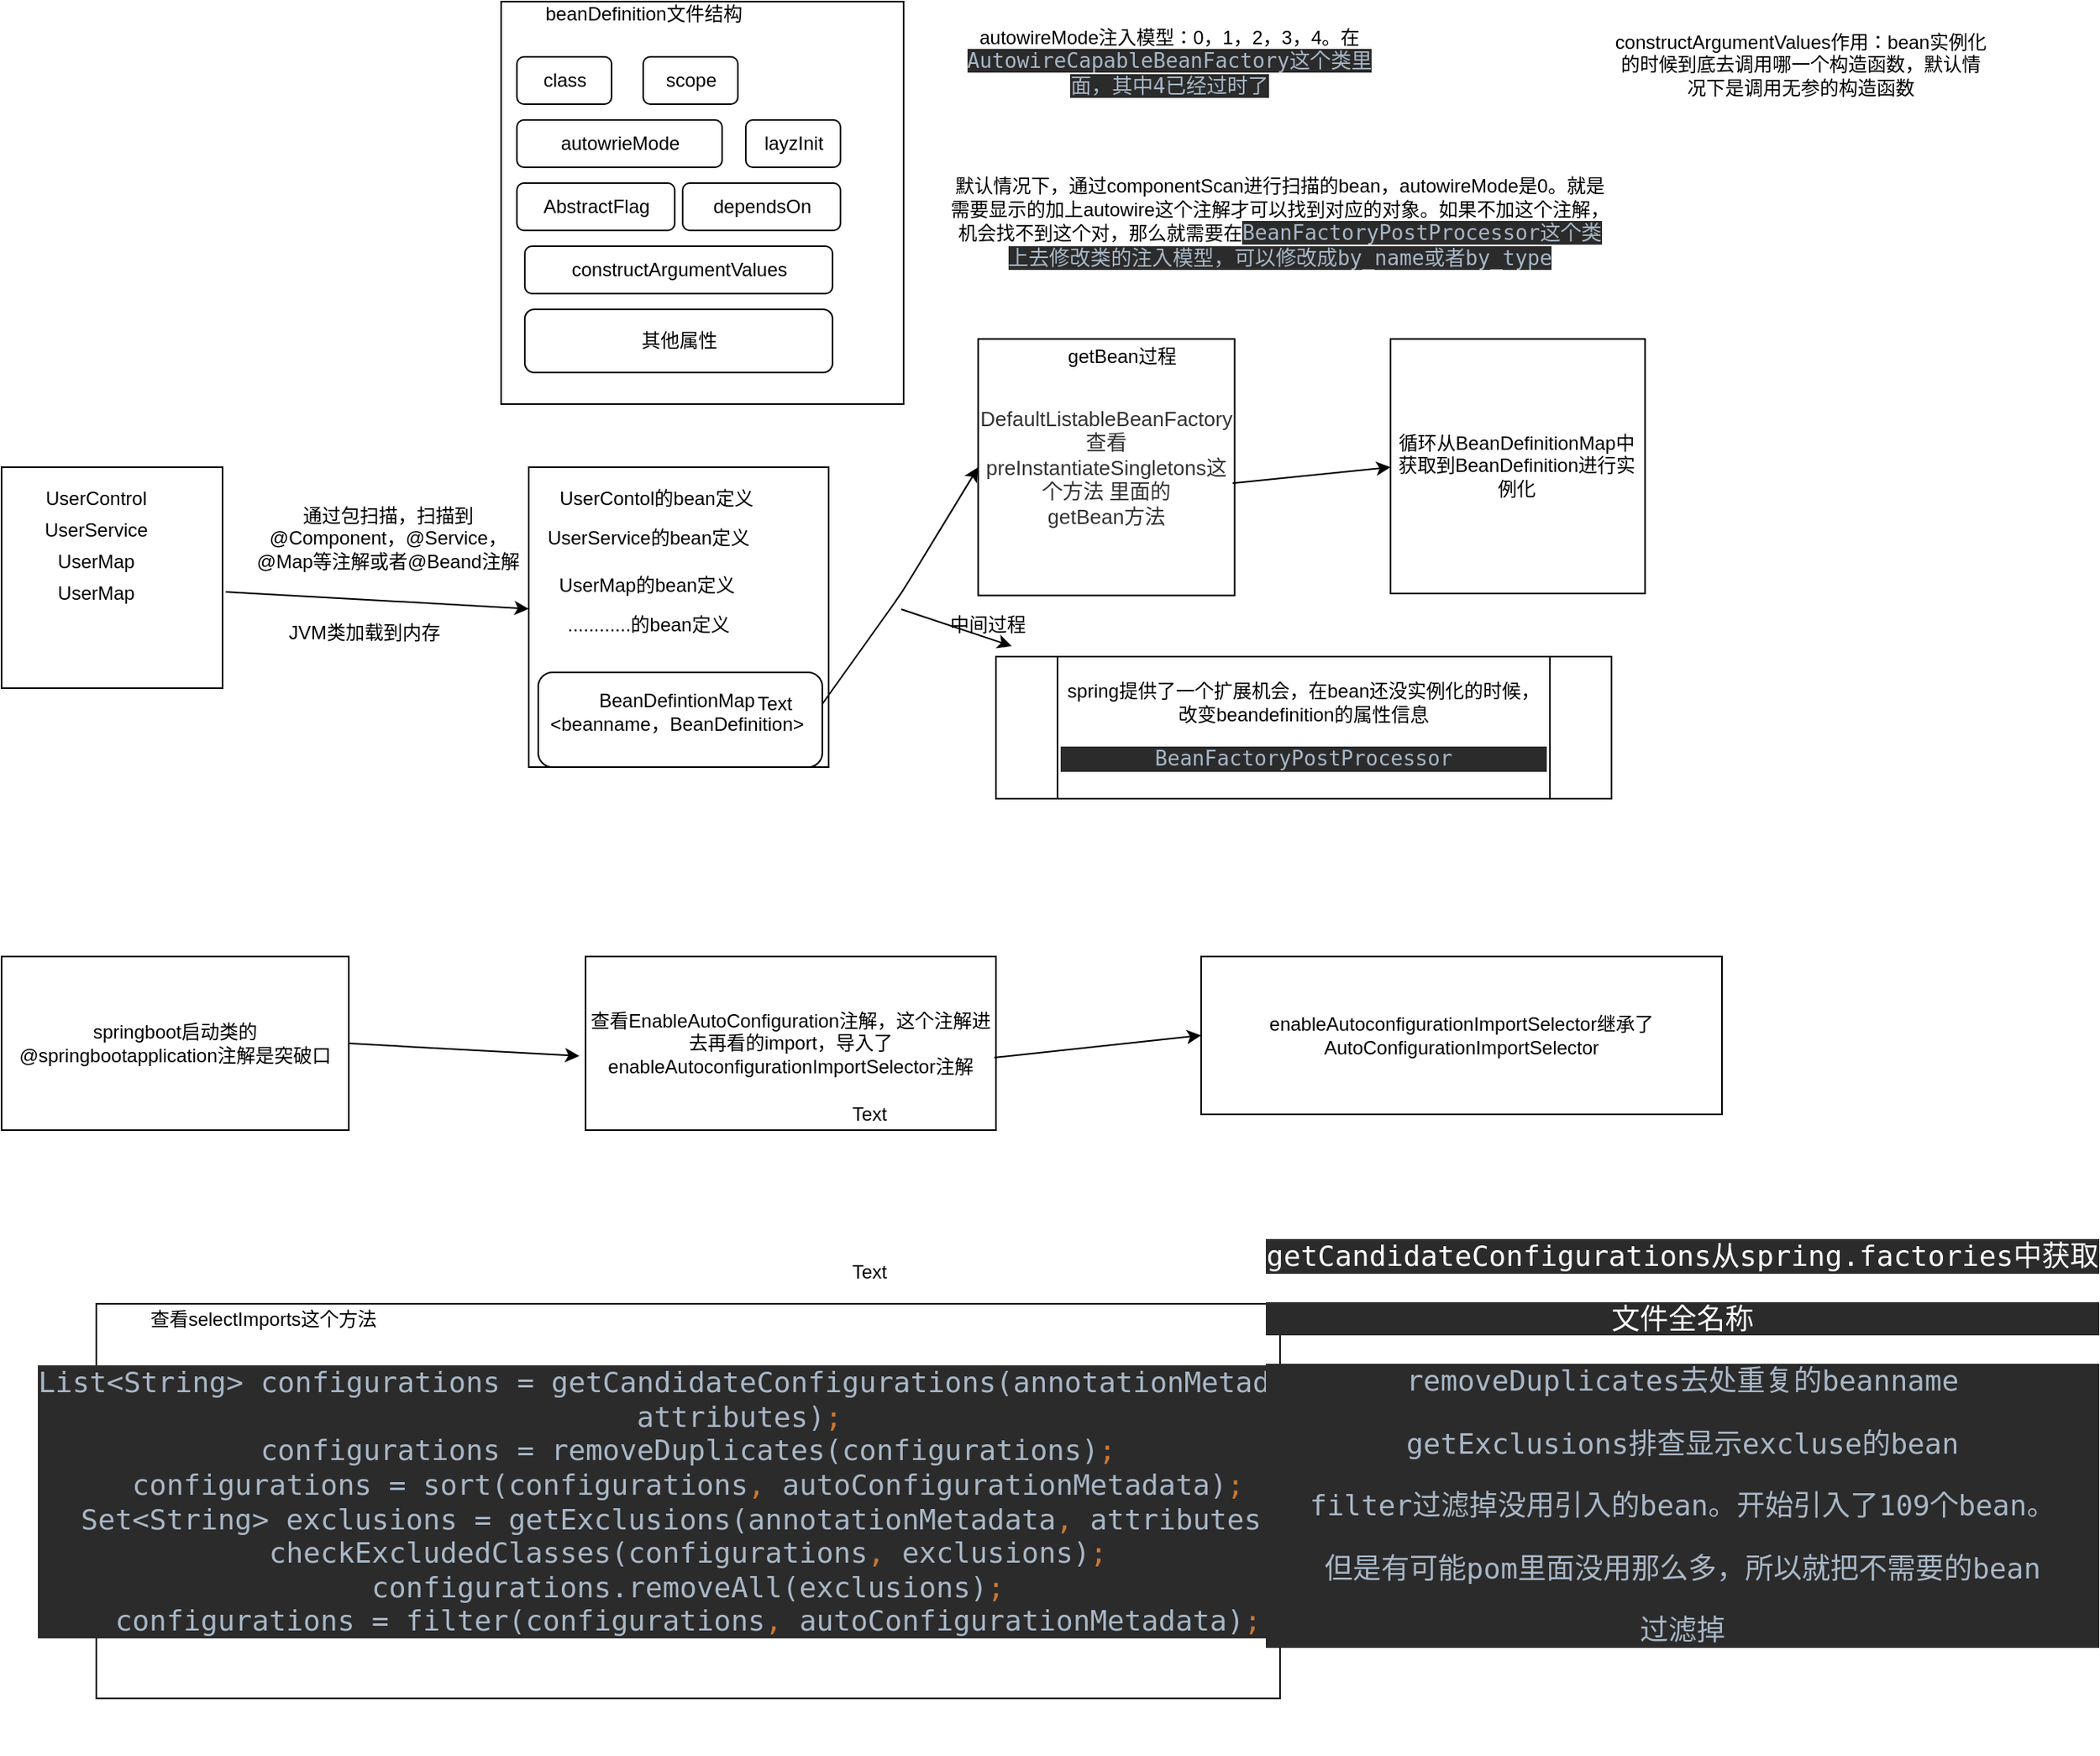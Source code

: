 <mxfile version="12.9.3" type="device"><diagram id="S_Q9afmPr3jGEGqdQ7dj" name="Page-1"><mxGraphModel dx="1422" dy="823" grid="1" gridSize="10" guides="1" tooltips="1" connect="1" arrows="1" fold="1" page="1" pageScale="1" pageWidth="827" pageHeight="1169" math="0" shadow="0"><root><mxCell id="0"/><mxCell id="1" parent="0"/><mxCell id="NB8SNgPgnM4CJfsU3QU0-1" value="" style="whiteSpace=wrap;html=1;aspect=fixed;" parent="1" vertex="1"><mxGeometry x="20" y="310" width="140" height="140" as="geometry"/></mxCell><mxCell id="NB8SNgPgnM4CJfsU3QU0-2" value="UserControl&lt;br&gt;" style="text;html=1;strokeColor=none;fillColor=none;align=center;verticalAlign=middle;whiteSpace=wrap;rounded=0;" parent="1" vertex="1"><mxGeometry x="40" y="320" width="80" height="20" as="geometry"/></mxCell><mxCell id="NB8SNgPgnM4CJfsU3QU0-3" value="UserService" style="text;html=1;strokeColor=none;fillColor=none;align=center;verticalAlign=middle;whiteSpace=wrap;rounded=0;" parent="1" vertex="1"><mxGeometry x="40" y="340" width="80" height="20" as="geometry"/></mxCell><mxCell id="NB8SNgPgnM4CJfsU3QU0-4" value="UserMap" style="text;html=1;strokeColor=none;fillColor=none;align=center;verticalAlign=middle;whiteSpace=wrap;rounded=0;" parent="1" vertex="1"><mxGeometry x="40" y="360" width="80" height="20" as="geometry"/></mxCell><mxCell id="NB8SNgPgnM4CJfsU3QU0-5" value="UserMap" style="text;html=1;strokeColor=none;fillColor=none;align=center;verticalAlign=middle;whiteSpace=wrap;rounded=0;" parent="1" vertex="1"><mxGeometry x="40" y="380" width="80" height="20" as="geometry"/></mxCell><mxCell id="NB8SNgPgnM4CJfsU3QU0-6" value="" style="whiteSpace=wrap;html=1;aspect=fixed;" parent="1" vertex="1"><mxGeometry x="354" y="310" width="190" height="190" as="geometry"/></mxCell><mxCell id="NB8SNgPgnM4CJfsU3QU0-7" value="" style="endArrow=classic;html=1;exitX=1.014;exitY=0.564;exitDx=0;exitDy=0;exitPerimeter=0;" parent="1" source="NB8SNgPgnM4CJfsU3QU0-1" target="NB8SNgPgnM4CJfsU3QU0-6" edge="1"><mxGeometry width="50" height="50" relative="1" as="geometry"><mxPoint x="160" y="430" as="sourcePoint"/><mxPoint x="210" y="380" as="targetPoint"/><Array as="points"/></mxGeometry></mxCell><mxCell id="NB8SNgPgnM4CJfsU3QU0-15" value="通过包扫描，扫描到@Component，@Service，@Map等注解或者@Beand注解" style="text;html=1;strokeColor=none;fillColor=none;align=center;verticalAlign=middle;whiteSpace=wrap;rounded=0;" parent="1" vertex="1"><mxGeometry x="180" y="330" width="170" height="50" as="geometry"/></mxCell><mxCell id="NB8SNgPgnM4CJfsU3QU0-19" value="JVM类加载到内存" style="text;html=1;strokeColor=none;fillColor=none;align=center;verticalAlign=middle;whiteSpace=wrap;rounded=0;" parent="1" vertex="1"><mxGeometry x="180" y="400" width="140" height="30" as="geometry"/></mxCell><mxCell id="NB8SNgPgnM4CJfsU3QU0-20" value="UserContol的bean定义" style="text;html=1;strokeColor=none;fillColor=none;align=center;verticalAlign=middle;whiteSpace=wrap;rounded=0;" parent="1" vertex="1"><mxGeometry x="370" y="320" width="130" height="20" as="geometry"/></mxCell><mxCell id="NB8SNgPgnM4CJfsU3QU0-21" value="UserService的bean定义" style="text;html=1;strokeColor=none;fillColor=none;align=center;verticalAlign=middle;whiteSpace=wrap;rounded=0;" parent="1" vertex="1"><mxGeometry x="360" y="345" width="140" height="20" as="geometry"/></mxCell><mxCell id="NB8SNgPgnM4CJfsU3QU0-22" value="UserMap的bean定义" style="text;html=1;strokeColor=none;fillColor=none;align=center;verticalAlign=middle;whiteSpace=wrap;rounded=0;" parent="1" vertex="1"><mxGeometry x="364" y="375" width="130" height="20" as="geometry"/></mxCell><mxCell id="NB8SNgPgnM4CJfsU3QU0-23" value="............的bean定义" style="text;html=1;strokeColor=none;fillColor=none;align=center;verticalAlign=middle;whiteSpace=wrap;rounded=0;" parent="1" vertex="1"><mxGeometry x="365" y="400" width="130" height="20" as="geometry"/></mxCell><mxCell id="NB8SNgPgnM4CJfsU3QU0-24" value="" style="rounded=1;whiteSpace=wrap;html=1;" parent="1" vertex="1"><mxGeometry x="360" y="440" width="180" height="60" as="geometry"/></mxCell><mxCell id="NB8SNgPgnM4CJfsU3QU0-25" value="BeanDefintionMap&lt;br&gt;&amp;lt;beanname，BeanDefinition&amp;gt;" style="text;html=1;strokeColor=none;fillColor=none;align=center;verticalAlign=middle;whiteSpace=wrap;rounded=0;" parent="1" vertex="1"><mxGeometry x="360" y="450" width="176" height="30" as="geometry"/></mxCell><mxCell id="NB8SNgPgnM4CJfsU3QU0-26" value="" style="whiteSpace=wrap;html=1;aspect=fixed;" parent="1" vertex="1"><mxGeometry x="336.5" y="15" width="255" height="255" as="geometry"/></mxCell><mxCell id="NB8SNgPgnM4CJfsU3QU0-27" value="beanDefinition文件结构" style="text;html=1;strokeColor=none;fillColor=none;align=center;verticalAlign=middle;whiteSpace=wrap;rounded=0;" parent="1" vertex="1"><mxGeometry x="356.5" y="15" width="140" height="15" as="geometry"/></mxCell><mxCell id="NB8SNgPgnM4CJfsU3QU0-28" value="class" style="rounded=1;whiteSpace=wrap;html=1;" parent="1" vertex="1"><mxGeometry x="346.5" y="50" width="60" height="30" as="geometry"/></mxCell><mxCell id="NB8SNgPgnM4CJfsU3QU0-29" value="scope" style="rounded=1;whiteSpace=wrap;html=1;" parent="1" vertex="1"><mxGeometry x="426.5" y="50" width="60" height="30" as="geometry"/></mxCell><mxCell id="NB8SNgPgnM4CJfsU3QU0-30" value="autowrieMode" style="rounded=1;whiteSpace=wrap;html=1;" parent="1" vertex="1"><mxGeometry x="346.5" y="90" width="130" height="30" as="geometry"/></mxCell><mxCell id="NB8SNgPgnM4CJfsU3QU0-31" value="layzInit" style="rounded=1;whiteSpace=wrap;html=1;" parent="1" vertex="1"><mxGeometry x="491.5" y="90" width="60" height="30" as="geometry"/></mxCell><mxCell id="NB8SNgPgnM4CJfsU3QU0-32" value="AbstractFlag" style="rounded=1;whiteSpace=wrap;html=1;" parent="1" vertex="1"><mxGeometry x="346.5" y="130" width="100" height="30" as="geometry"/></mxCell><mxCell id="NB8SNgPgnM4CJfsU3QU0-34" value="dependsOn" style="rounded=1;whiteSpace=wrap;html=1;" parent="1" vertex="1"><mxGeometry x="451.5" y="130" width="100" height="30" as="geometry"/></mxCell><mxCell id="NB8SNgPgnM4CJfsU3QU0-35" value="constructArgumentValues" style="rounded=1;whiteSpace=wrap;html=1;" parent="1" vertex="1"><mxGeometry x="351.5" y="170" width="195" height="30" as="geometry"/></mxCell><mxCell id="NB8SNgPgnM4CJfsU3QU0-36" value="其他属性" style="rounded=1;whiteSpace=wrap;html=1;" parent="1" vertex="1"><mxGeometry x="351.5" y="210" width="195" height="40" as="geometry"/></mxCell><mxCell id="NeESsh2QmG2jUlYFnQPh-1" value="" style="whiteSpace=wrap;html=1;aspect=fixed;" parent="1" vertex="1"><mxGeometry x="638.75" y="228.75" width="162.5" height="162.5" as="geometry"/></mxCell><mxCell id="NeESsh2QmG2jUlYFnQPh-2" value="getBean过程" style="text;html=1;strokeColor=none;fillColor=none;align=center;verticalAlign=middle;whiteSpace=wrap;rounded=0;" parent="1" vertex="1"><mxGeometry x="660" y="230" width="140" height="20" as="geometry"/></mxCell><mxCell id="NeESsh2QmG2jUlYFnQPh-3" value="Text" style="text;html=1;strokeColor=none;fillColor=none;align=center;verticalAlign=middle;whiteSpace=wrap;rounded=0;" parent="1" vertex="1"><mxGeometry x="490" y="450" width="40" height="20" as="geometry"/></mxCell><mxCell id="NeESsh2QmG2jUlYFnQPh-4" value="&lt;span style=&quot;color: rgb(50 , 50 , 50) ; font-size: 13px ; background-color: rgba(255 , 255 , 255 , 0.01)&quot;&gt;DefaultListableBeanFactory&lt;br&gt;&lt;/span&gt;&lt;span style=&quot;color: rgb(50 , 50 , 50) ; font-size: 13px ; background-color: rgba(255 , 255 , 255 , 0.01)&quot;&gt;查看preInstantiateSingletons这个方法 里面的&lt;/span&gt;&lt;div style=&quot;resize: none ; outline: 0px ; font-size: 13px ; color: rgb(50 , 50 , 50)&quot;&gt;getBean方法&lt;/div&gt;" style="text;html=1;strokeColor=none;fillColor=none;align=center;verticalAlign=middle;whiteSpace=wrap;rounded=0;" parent="1" vertex="1"><mxGeometry x="660" y="270" width="120" height="80" as="geometry"/></mxCell><mxCell id="NeESsh2QmG2jUlYFnQPh-7" value="" style="whiteSpace=wrap;html=1;aspect=fixed;" parent="1" vertex="1"><mxGeometry x="900" y="228.75" width="161.25" height="161.25" as="geometry"/></mxCell><mxCell id="NeESsh2QmG2jUlYFnQPh-8" value="循环从BeanDefinitionMap中获取到BeanDefinition进行实例化" style="text;html=1;strokeColor=none;fillColor=none;align=center;verticalAlign=middle;whiteSpace=wrap;rounded=0;" parent="1" vertex="1"><mxGeometry x="900" y="228.75" width="160" height="161.25" as="geometry"/></mxCell><mxCell id="NeESsh2QmG2jUlYFnQPh-9" value="" style="endArrow=classic;html=1;entryX=0;entryY=0.5;entryDx=0;entryDy=0;" parent="1" target="NeESsh2QmG2jUlYFnQPh-1" edge="1"><mxGeometry width="50" height="50" relative="1" as="geometry"><mxPoint x="540" y="460" as="sourcePoint"/><mxPoint x="590" y="410" as="targetPoint"/><Array as="points"><mxPoint x="590" y="390"/></Array></mxGeometry></mxCell><mxCell id="NeESsh2QmG2jUlYFnQPh-10" value="" style="endArrow=classic;html=1;exitX=0.992;exitY=0.562;exitDx=0;exitDy=0;exitPerimeter=0;" parent="1" source="NeESsh2QmG2jUlYFnQPh-1" edge="1"><mxGeometry width="50" height="50" relative="1" as="geometry"><mxPoint x="850" y="360" as="sourcePoint"/><mxPoint x="900" y="310" as="targetPoint"/></mxGeometry></mxCell><mxCell id="NeESsh2QmG2jUlYFnQPh-12" value="" style="shape=process;whiteSpace=wrap;html=1;backgroundOutline=1;" parent="1" vertex="1"><mxGeometry x="650" y="430" width="390" height="90" as="geometry"/></mxCell><mxCell id="NeESsh2QmG2jUlYFnQPh-13" value="" style="endArrow=classic;html=1;" parent="1" edge="1"><mxGeometry width="50" height="50" relative="1" as="geometry"><mxPoint x="590" y="400" as="sourcePoint"/><mxPoint x="660" y="423.333" as="targetPoint"/></mxGeometry></mxCell><mxCell id="NeESsh2QmG2jUlYFnQPh-14" value="spring提供了一个扩展机会，在bean还没实例化的时候，改变beandefinition的属性信息&lt;br&gt;&lt;pre style=&quot;background-color: #2b2b2b ; color: #a9b7c6 ; font-family: &amp;#34;jetbrains mono&amp;#34; , monospace ; font-size: 9.8pt&quot;&gt;BeanFactoryPostProcessor&lt;/pre&gt;" style="text;html=1;strokeColor=none;fillColor=none;align=center;verticalAlign=middle;whiteSpace=wrap;rounded=0;" parent="1" vertex="1"><mxGeometry x="690" y="440" width="310" height="80" as="geometry"/></mxCell><mxCell id="NeESsh2QmG2jUlYFnQPh-16" value="中间过程" style="text;html=1;strokeColor=none;fillColor=none;align=center;verticalAlign=middle;whiteSpace=wrap;rounded=0;" parent="1" vertex="1"><mxGeometry x="570" y="400" width="150" height="20" as="geometry"/></mxCell><mxCell id="NeESsh2QmG2jUlYFnQPh-17" value="autowireMode注入模型：0，1，2，3，4。在&lt;span style=&quot;background-color: rgb(43 , 43 , 43) ; color: rgb(169 , 183 , 198) ; font-family: &amp;#34;jetbrains mono&amp;#34; , monospace ; font-size: 9.8pt&quot;&gt;AutowireCapableBeanFactory这个类里面，其中4已经过时了&lt;/span&gt;" style="text;html=1;strokeColor=none;fillColor=none;align=center;verticalAlign=middle;whiteSpace=wrap;rounded=0;" parent="1" vertex="1"><mxGeometry x="620" y="15" width="280" height="75" as="geometry"/></mxCell><mxCell id="NeESsh2QmG2jUlYFnQPh-18" value="默认情况下，通过componentScan进行扫描的bean，autowireMode是0。就是需要显示的加上autowire这个注解才可以找到对应的对象。如果不加这个注解，机会找不到这个对，那么就需要在&lt;span style=&quot;background-color: rgb(43 , 43 , 43) ; color: rgb(169 , 183 , 198) ; font-family: &amp;#34;jetbrains mono&amp;#34; , monospace ; font-size: 9.8pt&quot;&gt;BeanFactoryPostProcessor这个类上去修改类的注入模型，可以修改成by_name或者by_type&lt;/span&gt;" style="text;html=1;strokeColor=none;fillColor=none;align=center;verticalAlign=middle;whiteSpace=wrap;rounded=0;" parent="1" vertex="1"><mxGeometry x="620" y="110" width="420" height="90" as="geometry"/></mxCell><mxCell id="NeESsh2QmG2jUlYFnQPh-19" value="constructArgumentValues作用：bean实例化的时候到底去调用哪一个构造函数，默认情况下是调用无参的构造函数" style="text;html=1;strokeColor=none;fillColor=none;align=center;verticalAlign=middle;whiteSpace=wrap;rounded=0;" parent="1" vertex="1"><mxGeometry x="1040" y="30" width="240" height="50" as="geometry"/></mxCell><mxCell id="5xau5GaWP0EvrcfGDbcR-1" value="springboot启动类的@springbootapplication注解是突破口" style="rounded=0;whiteSpace=wrap;html=1;" vertex="1" parent="1"><mxGeometry x="20" y="620" width="220" height="110" as="geometry"/></mxCell><mxCell id="5xau5GaWP0EvrcfGDbcR-2" value="查看EnableAutoConfiguration注解，这个注解进去再看的import，导入了enableAutoconfigurationImportSelector注解" style="rounded=0;whiteSpace=wrap;html=1;" vertex="1" parent="1"><mxGeometry x="390" y="620" width="260" height="110" as="geometry"/></mxCell><mxCell id="5xau5GaWP0EvrcfGDbcR-3" value="&lt;span style=&quot;white-space: normal&quot;&gt;enableAutoconfigurationImportSelector继承了AutoConfigurationImportSelector&lt;/span&gt;" style="rounded=0;whiteSpace=wrap;html=1;" vertex="1" parent="1"><mxGeometry x="780" y="620" width="330" height="100" as="geometry"/></mxCell><mxCell id="5xau5GaWP0EvrcfGDbcR-5" value="" style="endArrow=classic;html=1;entryX=-0.015;entryY=0.573;entryDx=0;entryDy=0;entryPerimeter=0;exitX=1;exitY=0.5;exitDx=0;exitDy=0;" edge="1" parent="1" source="5xau5GaWP0EvrcfGDbcR-1" target="5xau5GaWP0EvrcfGDbcR-2"><mxGeometry width="50" height="50" relative="1" as="geometry"><mxPoint x="220" y="720" as="sourcePoint"/><mxPoint x="270" y="670" as="targetPoint"/></mxGeometry></mxCell><mxCell id="5xau5GaWP0EvrcfGDbcR-6" value="" style="endArrow=classic;html=1;entryX=0;entryY=0.5;entryDx=0;entryDy=0;exitX=0.996;exitY=0.582;exitDx=0;exitDy=0;exitPerimeter=0;" edge="1" parent="1" source="5xau5GaWP0EvrcfGDbcR-2" target="5xau5GaWP0EvrcfGDbcR-3"><mxGeometry width="50" height="50" relative="1" as="geometry"><mxPoint x="650" y="720" as="sourcePoint"/><mxPoint x="700" y="670" as="targetPoint"/></mxGeometry></mxCell><mxCell id="5xau5GaWP0EvrcfGDbcR-8" value="&lt;pre style=&quot;background-color: #2b2b2b ; color: #a9b7c6 ; font-family: &amp;#34;jetbrains mono&amp;#34; , monospace ; font-size: 13.5pt&quot;&gt;List&amp;lt;String&amp;gt; configurations = getCandidateConfigurations(annotationMetadata&lt;span style=&quot;color: #cc7832&quot;&gt;,&lt;br&gt;&lt;/span&gt;&lt;span style=&quot;color: #cc7832&quot;&gt;      &lt;/span&gt;attributes)&lt;span style=&quot;color: #cc7832&quot;&gt;;&lt;br&gt;&lt;/span&gt;configurations = removeDuplicates(configurations)&lt;span style=&quot;color: #cc7832&quot;&gt;;&lt;br&gt;&lt;/span&gt;configurations = sort(configurations&lt;span style=&quot;color: #cc7832&quot;&gt;, &lt;/span&gt;autoConfigurationMetadata)&lt;span style=&quot;color: #cc7832&quot;&gt;;&lt;br&gt;&lt;/span&gt;Set&amp;lt;String&amp;gt; exclusions = getExclusions(annotationMetadata&lt;span style=&quot;color: #cc7832&quot;&gt;, &lt;/span&gt;attributes)&lt;span style=&quot;color: #cc7832&quot;&gt;;&lt;br&gt;&lt;/span&gt;checkExcludedClasses(configurations&lt;span style=&quot;color: #cc7832&quot;&gt;, &lt;/span&gt;exclusions)&lt;span style=&quot;color: #cc7832&quot;&gt;;&lt;br&gt;&lt;/span&gt;configurations.removeAll(exclusions)&lt;span style=&quot;color: #cc7832&quot;&gt;;&lt;br&gt;&lt;/span&gt;configurations = filter(configurations&lt;span style=&quot;color: #cc7832&quot;&gt;, &lt;/span&gt;autoConfigurationMetadata)&lt;span style=&quot;color: #cc7832&quot;&gt;;&lt;/span&gt;&lt;/pre&gt;" style="rounded=0;whiteSpace=wrap;html=1;" vertex="1" parent="1"><mxGeometry x="80" y="840" width="750" height="250" as="geometry"/></mxCell><mxCell id="5xau5GaWP0EvrcfGDbcR-9" value="查看selectImports这个方法" style="text;html=1;strokeColor=none;fillColor=none;align=center;verticalAlign=middle;whiteSpace=wrap;rounded=0;" vertex="1" parent="1"><mxGeometry x="61" y="840" width="250" height="20" as="geometry"/></mxCell><mxCell id="5xau5GaWP0EvrcfGDbcR-11" value="Text" style="text;html=1;strokeColor=none;fillColor=none;align=center;verticalAlign=middle;whiteSpace=wrap;rounded=0;" vertex="1" parent="1"><mxGeometry x="550" y="710" width="40" height="20" as="geometry"/></mxCell><mxCell id="5xau5GaWP0EvrcfGDbcR-13" value="&lt;pre style=&quot;background-color: rgb(43 , 43 , 43) ; font-family: &amp;#34;jetbrains mono&amp;#34; , monospace ; font-size: 13.5pt&quot;&gt;&lt;font color=&quot;#ffffff&quot;&gt;getCandidateConfigurations从spring.factories中获取&lt;/font&gt;&lt;/pre&gt;&lt;pre style=&quot;background-color: rgb(43 , 43 , 43) ; font-family: &amp;#34;jetbrains mono&amp;#34; , monospace ; font-size: 13.5pt&quot;&gt;&lt;font color=&quot;#ffffff&quot;&gt;文件全名称&lt;/font&gt;&lt;/pre&gt;&lt;pre style=&quot;background-color: rgb(43 , 43 , 43) ; color: rgb(169 , 183 , 198) ; font-family: &amp;#34;jetbrains mono&amp;#34; , monospace ; font-size: 13.5pt&quot;&gt;&lt;pre style=&quot;font-family: &amp;#34;jetbrains mono&amp;#34; , monospace ; font-size: 13.5pt&quot;&gt;removeDuplicates去处重复的beanname&lt;/pre&gt;&lt;pre style=&quot;font-family: &amp;#34;jetbrains mono&amp;#34; , monospace ; font-size: 13.5pt&quot;&gt;getExclusions排查显示excluse的bean&lt;/pre&gt;&lt;pre style=&quot;font-family: &amp;#34;jetbrains mono&amp;#34; , monospace ; font-size: 13.5pt&quot;&gt;filter过滤掉没用引入的bean。开始引入了109个bean。&lt;/pre&gt;&lt;pre style=&quot;font-family: &amp;#34;jetbrains mono&amp;#34; , monospace ; font-size: 13.5pt&quot;&gt;但是有可能pom里面没用那么多，所以就把不需要的bean&lt;/pre&gt;&lt;pre style=&quot;font-family: &amp;#34;jetbrains mono&amp;#34; , monospace ; font-size: 13.5pt&quot;&gt;过滤掉&lt;/pre&gt;&lt;/pre&gt;" style="rounded=0;whiteSpace=wrap;html=1;strokeColor=#FFFFFF;" vertex="1" parent="1"><mxGeometry x="850" y="730" width="470" height="395" as="geometry"/></mxCell><mxCell id="5xau5GaWP0EvrcfGDbcR-14" value="Text" style="text;html=1;strokeColor=none;fillColor=none;align=center;verticalAlign=middle;whiteSpace=wrap;rounded=0;" vertex="1" parent="1"><mxGeometry x="550" y="810" width="40" height="20" as="geometry"/></mxCell></root></mxGraphModel></diagram></mxfile>